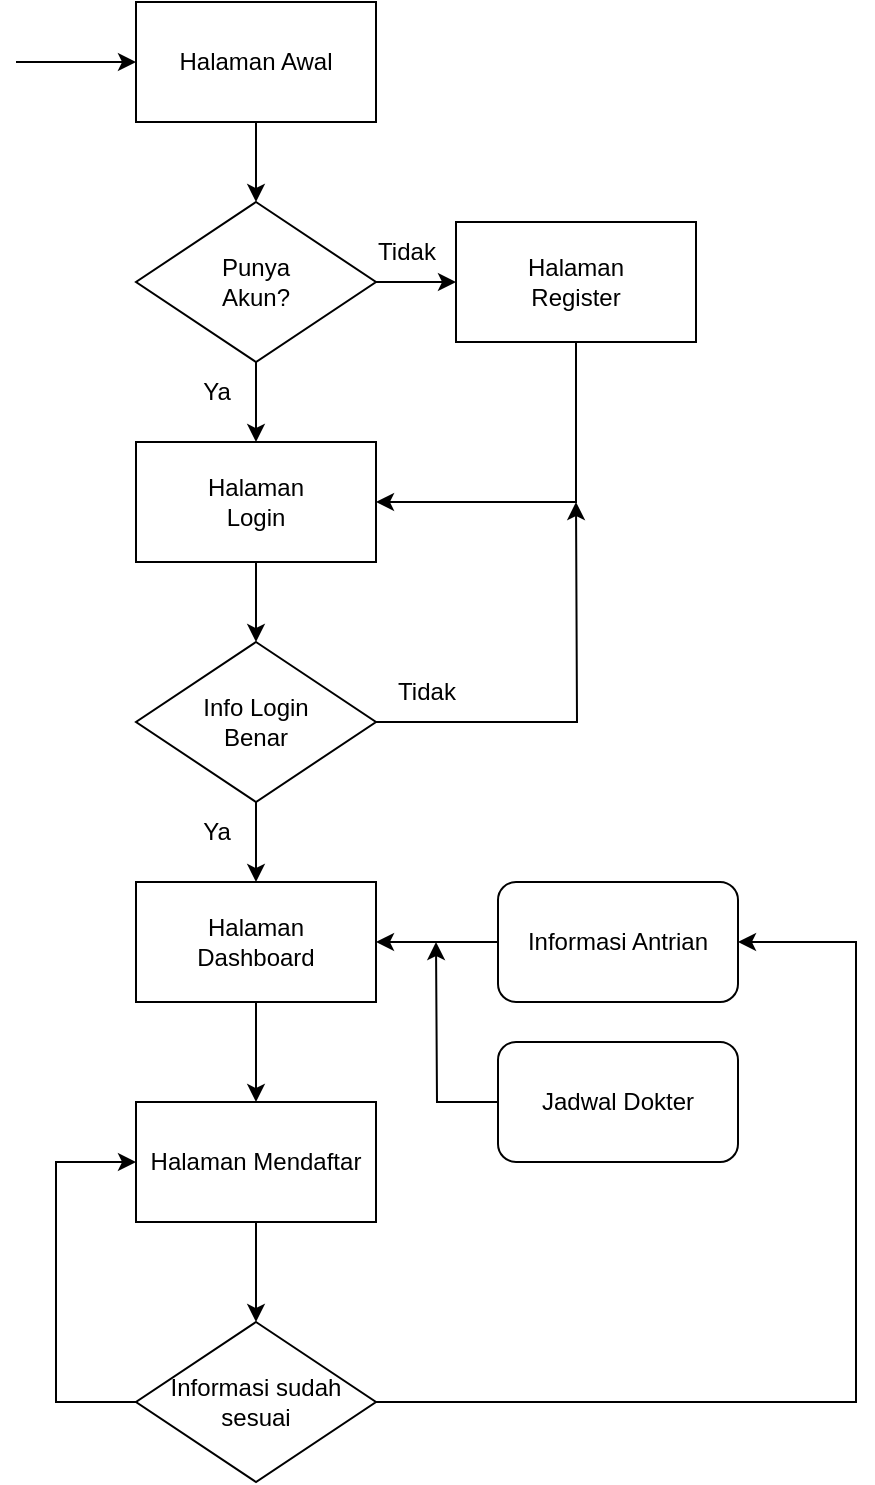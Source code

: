 <mxfile version="24.8.6">
  <diagram id="C5RBs43oDa-KdzZeNtuy" name="Page-1">
    <mxGraphModel dx="2233" dy="1780" grid="1" gridSize="10" guides="1" tooltips="1" connect="1" arrows="1" fold="1" page="1" pageScale="1" pageWidth="827" pageHeight="1169" math="0" shadow="0">
      <root>
        <mxCell id="WIyWlLk6GJQsqaUBKTNV-0" />
        <mxCell id="WIyWlLk6GJQsqaUBKTNV-1" parent="WIyWlLk6GJQsqaUBKTNV-0" />
        <mxCell id="bM3Q_ZAt68AQXPIP-MQu-3" value="" style="edgeStyle=orthogonalEdgeStyle;rounded=0;orthogonalLoop=1;jettySize=auto;html=1;" edge="1" parent="WIyWlLk6GJQsqaUBKTNV-1" source="bM3Q_ZAt68AQXPIP-MQu-0" target="bM3Q_ZAt68AQXPIP-MQu-2">
          <mxGeometry relative="1" as="geometry" />
        </mxCell>
        <mxCell id="bM3Q_ZAt68AQXPIP-MQu-0" value="Halaman Awal" style="rounded=0;whiteSpace=wrap;html=1;" vertex="1" parent="WIyWlLk6GJQsqaUBKTNV-1">
          <mxGeometry x="1090" y="215" width="120" height="60" as="geometry" />
        </mxCell>
        <mxCell id="bM3Q_ZAt68AQXPIP-MQu-1" value="" style="endArrow=classic;html=1;rounded=0;entryX=0;entryY=0.5;entryDx=0;entryDy=0;" edge="1" parent="WIyWlLk6GJQsqaUBKTNV-1" target="bM3Q_ZAt68AQXPIP-MQu-0">
          <mxGeometry width="50" height="50" relative="1" as="geometry">
            <mxPoint x="1030" y="245" as="sourcePoint" />
            <mxPoint x="710" y="525" as="targetPoint" />
          </mxGeometry>
        </mxCell>
        <mxCell id="bM3Q_ZAt68AQXPIP-MQu-6" value="" style="edgeStyle=orthogonalEdgeStyle;rounded=0;orthogonalLoop=1;jettySize=auto;html=1;" edge="1" parent="WIyWlLk6GJQsqaUBKTNV-1" source="bM3Q_ZAt68AQXPIP-MQu-2" target="bM3Q_ZAt68AQXPIP-MQu-5">
          <mxGeometry relative="1" as="geometry" />
        </mxCell>
        <mxCell id="bM3Q_ZAt68AQXPIP-MQu-8" value="" style="edgeStyle=orthogonalEdgeStyle;rounded=0;orthogonalLoop=1;jettySize=auto;html=1;" edge="1" parent="WIyWlLk6GJQsqaUBKTNV-1" source="bM3Q_ZAt68AQXPIP-MQu-2" target="bM3Q_ZAt68AQXPIP-MQu-7">
          <mxGeometry relative="1" as="geometry" />
        </mxCell>
        <mxCell id="bM3Q_ZAt68AQXPIP-MQu-2" value="Punya&lt;div&gt;Akun?&lt;/div&gt;" style="rhombus;whiteSpace=wrap;html=1;rounded=0;" vertex="1" parent="WIyWlLk6GJQsqaUBKTNV-1">
          <mxGeometry x="1090" y="315" width="120" height="80" as="geometry" />
        </mxCell>
        <mxCell id="bM3Q_ZAt68AQXPIP-MQu-14" style="edgeStyle=orthogonalEdgeStyle;rounded=0;orthogonalLoop=1;jettySize=auto;html=1;entryX=1;entryY=0.5;entryDx=0;entryDy=0;" edge="1" parent="WIyWlLk6GJQsqaUBKTNV-1" source="bM3Q_ZAt68AQXPIP-MQu-5" target="bM3Q_ZAt68AQXPIP-MQu-7">
          <mxGeometry relative="1" as="geometry">
            <mxPoint x="1310" y="465" as="targetPoint" />
            <Array as="points">
              <mxPoint x="1310" y="465" />
            </Array>
          </mxGeometry>
        </mxCell>
        <mxCell id="bM3Q_ZAt68AQXPIP-MQu-5" value="&lt;div&gt;Halaman&lt;/div&gt;Register" style="whiteSpace=wrap;html=1;rounded=0;" vertex="1" parent="WIyWlLk6GJQsqaUBKTNV-1">
          <mxGeometry x="1250" y="325" width="120" height="60" as="geometry" />
        </mxCell>
        <mxCell id="bM3Q_ZAt68AQXPIP-MQu-10" value="" style="edgeStyle=orthogonalEdgeStyle;rounded=0;orthogonalLoop=1;jettySize=auto;html=1;" edge="1" parent="WIyWlLk6GJQsqaUBKTNV-1" source="bM3Q_ZAt68AQXPIP-MQu-7" target="bM3Q_ZAt68AQXPIP-MQu-9">
          <mxGeometry relative="1" as="geometry" />
        </mxCell>
        <mxCell id="bM3Q_ZAt68AQXPIP-MQu-7" value="&lt;div&gt;Halaman&lt;/div&gt;Login" style="whiteSpace=wrap;html=1;rounded=0;" vertex="1" parent="WIyWlLk6GJQsqaUBKTNV-1">
          <mxGeometry x="1090" y="435" width="120" height="60" as="geometry" />
        </mxCell>
        <mxCell id="bM3Q_ZAt68AQXPIP-MQu-15" style="edgeStyle=orthogonalEdgeStyle;rounded=0;orthogonalLoop=1;jettySize=auto;html=1;" edge="1" parent="WIyWlLk6GJQsqaUBKTNV-1" source="bM3Q_ZAt68AQXPIP-MQu-9">
          <mxGeometry relative="1" as="geometry">
            <mxPoint x="1310" y="465" as="targetPoint" />
          </mxGeometry>
        </mxCell>
        <mxCell id="bM3Q_ZAt68AQXPIP-MQu-17" value="" style="edgeStyle=orthogonalEdgeStyle;rounded=0;orthogonalLoop=1;jettySize=auto;html=1;" edge="1" parent="WIyWlLk6GJQsqaUBKTNV-1" source="bM3Q_ZAt68AQXPIP-MQu-9" target="bM3Q_ZAt68AQXPIP-MQu-16">
          <mxGeometry relative="1" as="geometry" />
        </mxCell>
        <mxCell id="bM3Q_ZAt68AQXPIP-MQu-9" value="Info Login&lt;div&gt;Benar&lt;/div&gt;" style="rhombus;whiteSpace=wrap;html=1;rounded=0;" vertex="1" parent="WIyWlLk6GJQsqaUBKTNV-1">
          <mxGeometry x="1090" y="535" width="120" height="80" as="geometry" />
        </mxCell>
        <mxCell id="bM3Q_ZAt68AQXPIP-MQu-12" value="Tidak" style="text;html=1;align=center;verticalAlign=middle;resizable=0;points=[];autosize=1;strokeColor=none;fillColor=none;" vertex="1" parent="WIyWlLk6GJQsqaUBKTNV-1">
          <mxGeometry x="1200" y="325" width="50" height="30" as="geometry" />
        </mxCell>
        <mxCell id="bM3Q_ZAt68AQXPIP-MQu-13" value="Ya" style="text;html=1;align=center;verticalAlign=middle;resizable=0;points=[];autosize=1;strokeColor=none;fillColor=none;" vertex="1" parent="WIyWlLk6GJQsqaUBKTNV-1">
          <mxGeometry x="1110" y="395" width="40" height="30" as="geometry" />
        </mxCell>
        <mxCell id="bM3Q_ZAt68AQXPIP-MQu-29" value="" style="edgeStyle=orthogonalEdgeStyle;rounded=0;orthogonalLoop=1;jettySize=auto;html=1;" edge="1" parent="WIyWlLk6GJQsqaUBKTNV-1" source="bM3Q_ZAt68AQXPIP-MQu-16" target="bM3Q_ZAt68AQXPIP-MQu-28">
          <mxGeometry relative="1" as="geometry" />
        </mxCell>
        <mxCell id="bM3Q_ZAt68AQXPIP-MQu-16" value="Halaman&lt;div&gt;Dashboard&lt;/div&gt;" style="whiteSpace=wrap;html=1;rounded=0;" vertex="1" parent="WIyWlLk6GJQsqaUBKTNV-1">
          <mxGeometry x="1090" y="655" width="120" height="60" as="geometry" />
        </mxCell>
        <mxCell id="bM3Q_ZAt68AQXPIP-MQu-18" value="Ya" style="text;html=1;align=center;verticalAlign=middle;resizable=0;points=[];autosize=1;strokeColor=none;fillColor=none;" vertex="1" parent="WIyWlLk6GJQsqaUBKTNV-1">
          <mxGeometry x="1110" y="615" width="40" height="30" as="geometry" />
        </mxCell>
        <mxCell id="bM3Q_ZAt68AQXPIP-MQu-19" value="Tidak" style="text;html=1;align=center;verticalAlign=middle;resizable=0;points=[];autosize=1;strokeColor=none;fillColor=none;" vertex="1" parent="WIyWlLk6GJQsqaUBKTNV-1">
          <mxGeometry x="1210" y="545" width="50" height="30" as="geometry" />
        </mxCell>
        <mxCell id="bM3Q_ZAt68AQXPIP-MQu-26" style="edgeStyle=orthogonalEdgeStyle;rounded=0;orthogonalLoop=1;jettySize=auto;html=1;entryX=1;entryY=0.5;entryDx=0;entryDy=0;" edge="1" parent="WIyWlLk6GJQsqaUBKTNV-1" source="bM3Q_ZAt68AQXPIP-MQu-22" target="bM3Q_ZAt68AQXPIP-MQu-16">
          <mxGeometry relative="1" as="geometry" />
        </mxCell>
        <mxCell id="bM3Q_ZAt68AQXPIP-MQu-22" value="Informasi Antrian" style="rounded=1;whiteSpace=wrap;html=1;" vertex="1" parent="WIyWlLk6GJQsqaUBKTNV-1">
          <mxGeometry x="1271" y="655" width="120" height="60" as="geometry" />
        </mxCell>
        <mxCell id="bM3Q_ZAt68AQXPIP-MQu-27" style="edgeStyle=orthogonalEdgeStyle;rounded=0;orthogonalLoop=1;jettySize=auto;html=1;" edge="1" parent="WIyWlLk6GJQsqaUBKTNV-1" source="bM3Q_ZAt68AQXPIP-MQu-24">
          <mxGeometry relative="1" as="geometry">
            <mxPoint x="1240" y="685" as="targetPoint" />
          </mxGeometry>
        </mxCell>
        <mxCell id="bM3Q_ZAt68AQXPIP-MQu-24" value="Jadwal Dokter" style="rounded=1;whiteSpace=wrap;html=1;" vertex="1" parent="WIyWlLk6GJQsqaUBKTNV-1">
          <mxGeometry x="1271" y="735" width="120" height="60" as="geometry" />
        </mxCell>
        <mxCell id="bM3Q_ZAt68AQXPIP-MQu-31" value="" style="edgeStyle=orthogonalEdgeStyle;rounded=0;orthogonalLoop=1;jettySize=auto;html=1;" edge="1" parent="WIyWlLk6GJQsqaUBKTNV-1" source="bM3Q_ZAt68AQXPIP-MQu-28" target="bM3Q_ZAt68AQXPIP-MQu-30">
          <mxGeometry relative="1" as="geometry" />
        </mxCell>
        <mxCell id="bM3Q_ZAt68AQXPIP-MQu-28" value="Halaman Mendaftar" style="whiteSpace=wrap;html=1;rounded=0;" vertex="1" parent="WIyWlLk6GJQsqaUBKTNV-1">
          <mxGeometry x="1090" y="765" width="120" height="60" as="geometry" />
        </mxCell>
        <mxCell id="bM3Q_ZAt68AQXPIP-MQu-33" style="edgeStyle=orthogonalEdgeStyle;rounded=0;orthogonalLoop=1;jettySize=auto;html=1;entryX=0;entryY=0.5;entryDx=0;entryDy=0;" edge="1" parent="WIyWlLk6GJQsqaUBKTNV-1" source="bM3Q_ZAt68AQXPIP-MQu-30" target="bM3Q_ZAt68AQXPIP-MQu-28">
          <mxGeometry relative="1" as="geometry">
            <Array as="points">
              <mxPoint x="1050" y="915" />
              <mxPoint x="1050" y="795" />
            </Array>
          </mxGeometry>
        </mxCell>
        <mxCell id="bM3Q_ZAt68AQXPIP-MQu-34" style="edgeStyle=orthogonalEdgeStyle;rounded=0;orthogonalLoop=1;jettySize=auto;html=1;entryX=1;entryY=0.5;entryDx=0;entryDy=0;" edge="1" parent="WIyWlLk6GJQsqaUBKTNV-1" source="bM3Q_ZAt68AQXPIP-MQu-30" target="bM3Q_ZAt68AQXPIP-MQu-22">
          <mxGeometry relative="1" as="geometry">
            <Array as="points">
              <mxPoint x="1450" y="915" />
              <mxPoint x="1450" y="685" />
            </Array>
          </mxGeometry>
        </mxCell>
        <mxCell id="bM3Q_ZAt68AQXPIP-MQu-30" value="Informasi sudah sesuai" style="rhombus;whiteSpace=wrap;html=1;rounded=0;" vertex="1" parent="WIyWlLk6GJQsqaUBKTNV-1">
          <mxGeometry x="1090" y="875" width="120" height="80" as="geometry" />
        </mxCell>
      </root>
    </mxGraphModel>
  </diagram>
</mxfile>
